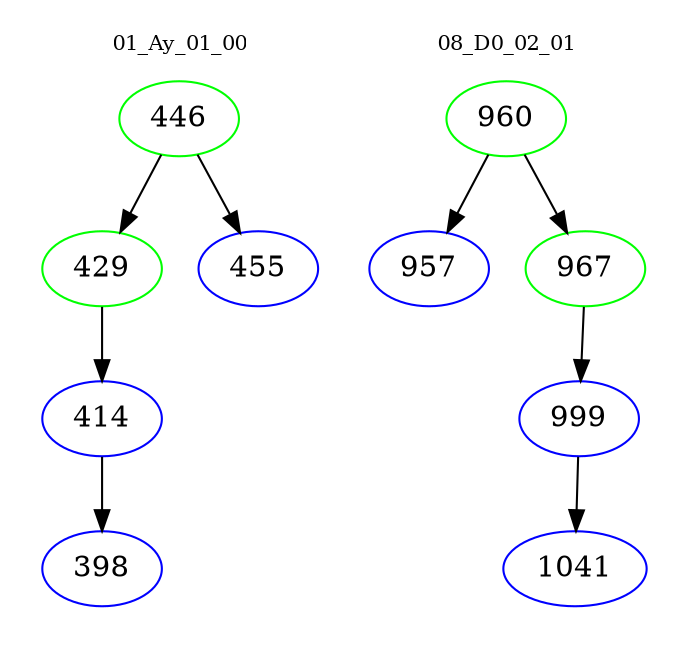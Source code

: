 digraph{
subgraph cluster_0 {
color = white
label = "01_Ay_01_00";
fontsize=10;
T0_446 [label="446", color="green"]
T0_446 -> T0_429 [color="black"]
T0_429 [label="429", color="green"]
T0_429 -> T0_414 [color="black"]
T0_414 [label="414", color="blue"]
T0_414 -> T0_398 [color="black"]
T0_398 [label="398", color="blue"]
T0_446 -> T0_455 [color="black"]
T0_455 [label="455", color="blue"]
}
subgraph cluster_1 {
color = white
label = "08_D0_02_01";
fontsize=10;
T1_960 [label="960", color="green"]
T1_960 -> T1_957 [color="black"]
T1_957 [label="957", color="blue"]
T1_960 -> T1_967 [color="black"]
T1_967 [label="967", color="green"]
T1_967 -> T1_999 [color="black"]
T1_999 [label="999", color="blue"]
T1_999 -> T1_1041 [color="black"]
T1_1041 [label="1041", color="blue"]
}
}
